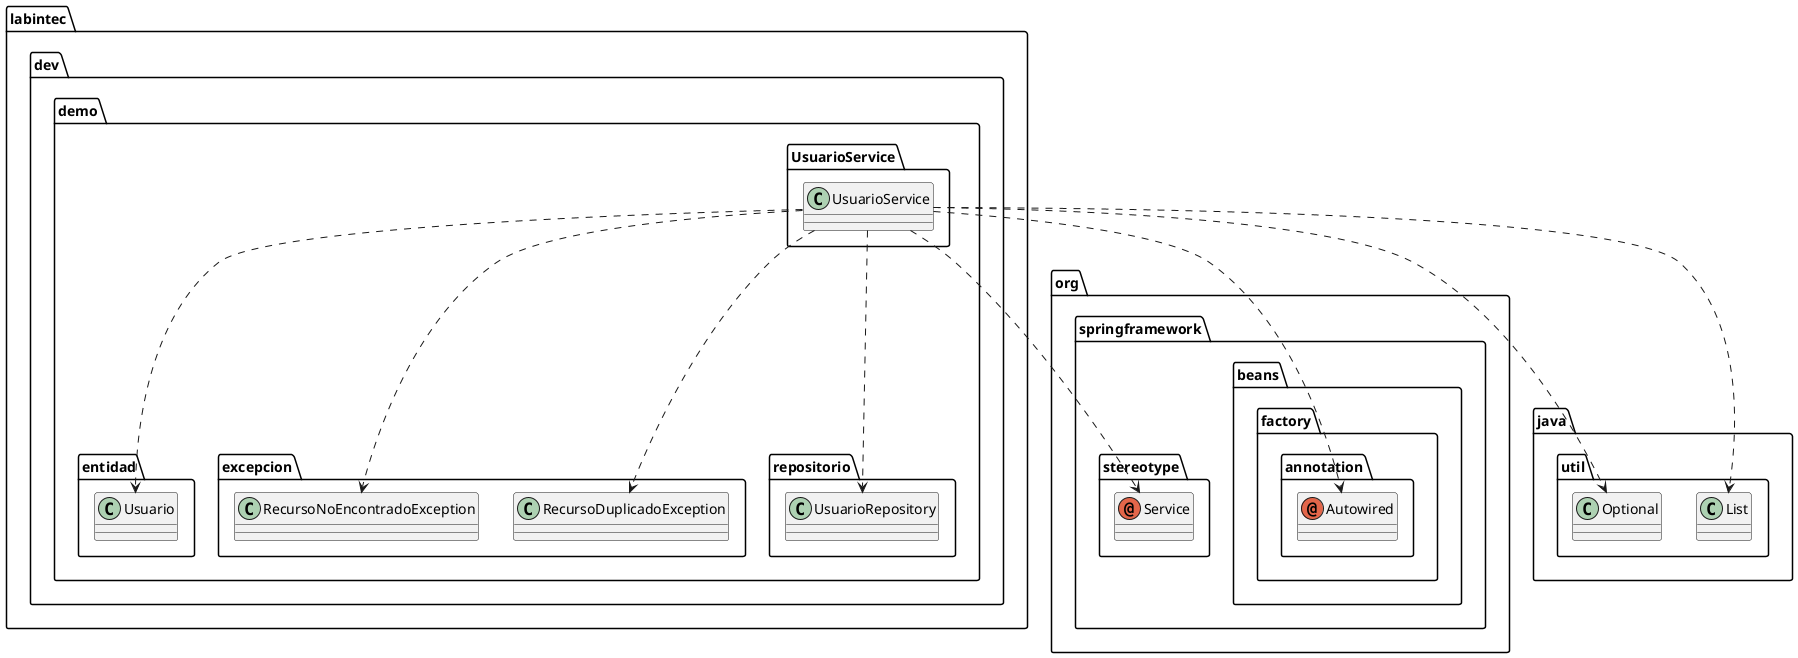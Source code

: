 @startuml
annotation org.springframework.beans.factory.annotation.Autowired
annotation org.springframework.stereotype.Service
class java.util.List
class java.util.Optional
class labintec.dev.demo.UsuarioService.UsuarioService
class labintec.dev.demo.entidad.Usuario
class labintec.dev.demo.excepcion.RecursoDuplicadoException
class labintec.dev.demo.excepcion.RecursoNoEncontradoException
class labintec.dev.demo.repositorio.UsuarioRepository
labintec.dev.demo.UsuarioService.UsuarioService ..> org.springframework.beans.factory.annotation.Autowired
labintec.dev.demo.UsuarioService.UsuarioService ..> org.springframework.stereotype.Service
labintec.dev.demo.UsuarioService.UsuarioService ..> java.util.List
labintec.dev.demo.UsuarioService.UsuarioService ..> java.util.Optional
labintec.dev.demo.UsuarioService.UsuarioService ..> labintec.dev.demo.entidad.Usuario
labintec.dev.demo.UsuarioService.UsuarioService ..> labintec.dev.demo.excepcion.RecursoDuplicadoException
labintec.dev.demo.UsuarioService.UsuarioService ..> labintec.dev.demo.excepcion.RecursoNoEncontradoException
labintec.dev.demo.UsuarioService.UsuarioService ..> labintec.dev.demo.repositorio.UsuarioRepository
@enduml